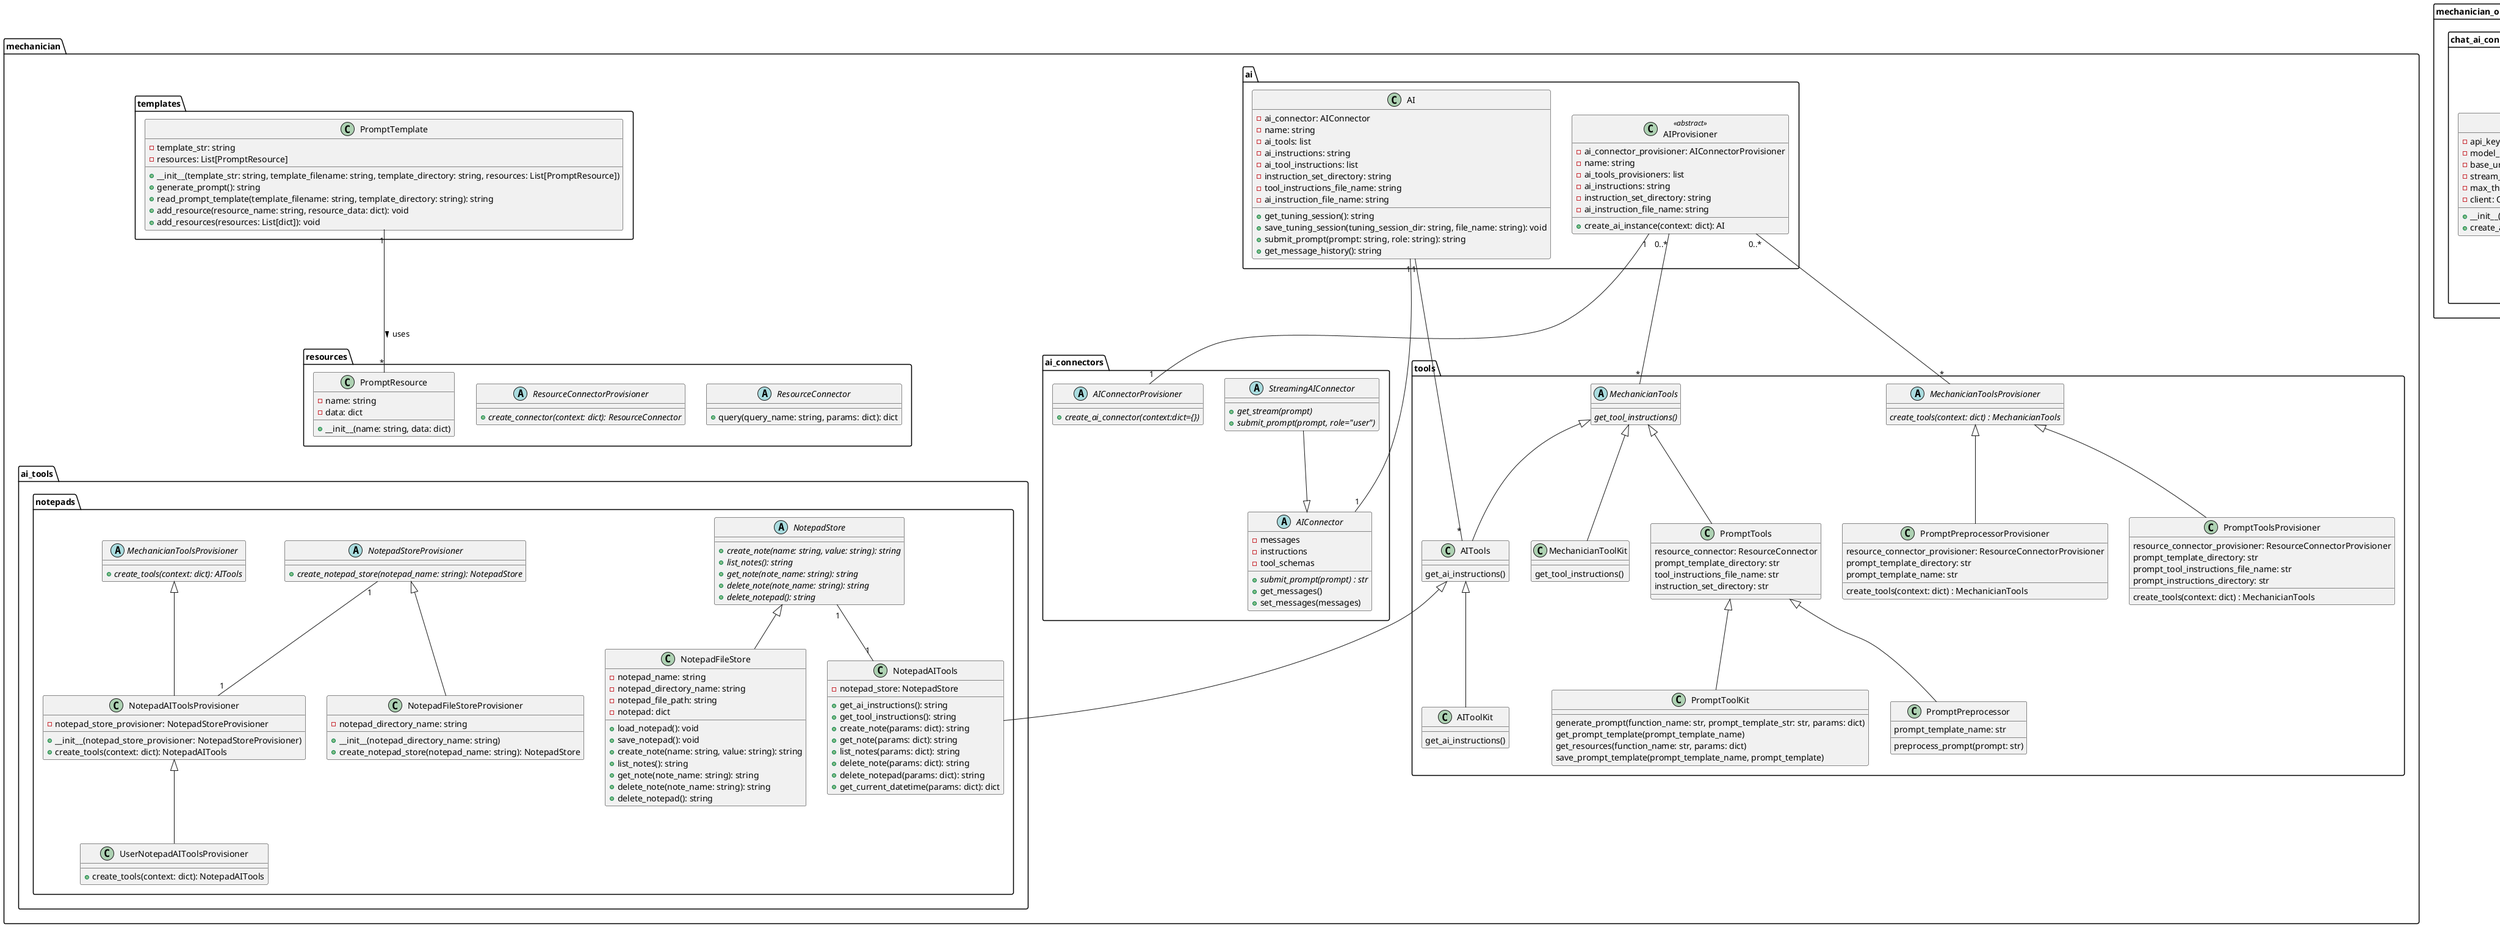 @startuml

package mechanician.ai_connectors {
    abstract class AIConnector {
        -messages
        -instructions
        -tool_schemas
        +{abstract} submit_prompt(prompt) : str
        +get_messages()
        +set_messages(messages)
    }

    abstract class StreamingAIConnector {
        +{abstract} get_stream(prompt)
        +{abstract} submit_prompt(prompt, role="user")
    }

    abstract class AIConnectorProvisioner {
        +{abstract} create_ai_connector(context:dict={})
    }

    StreamingAIConnector --|> AIConnector
}


package mechanician.tools {

    abstract class MechanicianTools {
    {abstract} get_tool_instructions()
    }

    class MechanicianToolKit {
    get_tool_instructions()
    }

    class PromptTools {
    resource_connector: ResourceConnector
    prompt_template_directory: str
    tool_instructions_file_name: str
    instruction_set_directory: str
    }

    class PromptPreprocessor {
    prompt_template_name: str
    preprocess_prompt(prompt: str)
    }

    class PromptToolKit {
    generate_prompt(function_name: str, prompt_template_str: str, params: dict)
    get_prompt_template(prompt_template_name)
    get_resources(function_name: str, params: dict)
    save_prompt_template(prompt_template_name, prompt_template)
    }

    class AITools {
    get_ai_instructions()
    }

    class AIToolKit {
    get_ai_instructions()
    }

    abstract class MechanicianToolsProvisioner {
    {abstract} create_tools(context: dict) : MechanicianTools
    }

    class PromptToolsProvisioner {
    resource_connector_provisioner: ResourceConnectorProvisioner
    prompt_template_directory: str
    prompt_tool_instructions_file_name: str
    prompt_instructions_directory: str
    create_tools(context: dict) : MechanicianTools
    }

    class PromptPreprocessorProvisioner {
    resource_connector_provisioner: ResourceConnectorProvisioner
    prompt_template_directory: str
    prompt_template_name: str
    create_tools(context: dict) : MechanicianTools
    }

    MechanicianTools <|-- MechanicianToolKit
    MechanicianTools <|-- PromptTools
    PromptTools <|-- PromptPreprocessor
    PromptTools <|-- PromptToolKit
    MechanicianTools <|-- AITools
    AITools <|-- AIToolKit
    MechanicianToolsProvisioner <|-- PromptToolsProvisioner
    MechanicianToolsProvisioner <|-- PromptPreprocessorProvisioner

}

package mechanician.ai {

    class AI {
        - ai_connector: AIConnector
        - name: string
        - ai_tools: list
        - ai_instructions: string
        - ai_tool_instructions: list
        - instruction_set_directory: string
        - tool_instructions_file_name: string
        - ai_instruction_file_name: string
        + get_tuning_session(): string
        + save_tuning_session(tuning_session_dir: string, file_name: string): void
        + submit_prompt(prompt: string, role: string): string
        + get_message_history(): string
    }

    class AIProvisioner <<abstract>> {
        - ai_connector_provisioner: AIConnectorProvisioner
        - name: string
        - ai_tools_provisioners: list
        - ai_instructions: string
        - instruction_set_directory: string
        - ai_instruction_file_name: string
        + create_ai_instance(context: dict): AI
    }

    AI "1" -- "1" AIConnector
    AIProvisioner "1" -- "1" AIConnectorProvisioner
    AI "1" -- "*" AITools
    AIProvisioner "0..*" -- "*" MechanicianToolsProvisioner
    AIProvisioner "0..*" -- "*" MechanicianTools


}


package mechanician.resources {

    ' Abstract Class Declaration
    abstract class ResourceConnector {
        + query(query_name: string, params: dict): dict
    }

    ' Abstract Class Declaration
    abstract class ResourceConnectorProvisioner {
        {abstract} + create_connector(context: dict): ResourceConnector
    }

    ' Class Declaration
    class PromptResource {
        - name: string
        - data: dict
        + __init__(name: string, data: dict)
    }


}


package mechanician.templates {

    class PromptTemplate {
        - template_str: string
        - resources: List[PromptResource]
        + __init__(template_str: string, template_filename: string, template_directory: string, resources: List[PromptResource])
        + generate_prompt(): string
        + read_prompt_template(template_filename: string, template_directory: string): string
        + add_resource(resource_name: string, resource_data: dict): void
        + add_resources(resources: List[dict]): void
    }

    PromptTemplate "1" -- "*" PromptResource : uses >


}


package mechanician.ai_tools.notepads {

    ' Abstract Classes
    abstract class NotepadStore {
        {abstract} + create_note(name: string, value: string): string
        {abstract} + list_notes(): string
        {abstract} + get_note(note_name: string): string
        {abstract} + delete_note(note_name: string): string
        {abstract} + delete_notepad(): string
    }

    abstract class NotepadStoreProvisioner {
        {abstract} + create_notepad_store(notepad_name: string): NotepadStore
    }

    abstract class MechanicianToolsProvisioner {
        {abstract} + create_tools(context: dict): AITools
    }

    ' Concrete Classes
    class NotepadFileStore {
        - notepad_name: string
        - notepad_directory_name: string
        - notepad_file_path: string
        - notepad: dict
        + load_notepad(): void
        + save_notepad(): void
        + create_note(name: string, value: string): string
        + list_notes(): string
        + get_note(note_name: string): string
        + delete_note(note_name: string): string
        + delete_notepad(): string
    }

    class NotepadAITools {
        - notepad_store: NotepadStore
        + get_ai_instructions(): string
        + get_tool_instructions(): string
        + create_note(params: dict): string
        + get_note(params: dict): string
        + list_notes(params: dict): string
        + delete_note(params: dict): string
        + delete_notepad(params: dict): string
        + get_current_datetime(params: dict): dict
    }

    class NotepadAIToolsProvisioner {
        - notepad_store_provisioner: NotepadStoreProvisioner
        + __init__(notepad_store_provisioner: NotepadStoreProvisioner)
        + create_tools(context: dict): NotepadAITools
    }

    class UserNotepadAIToolsProvisioner {
        + create_tools(context: dict): NotepadAITools
    }

    class NotepadFileStoreProvisioner {
        - notepad_directory_name: string
        + __init__(notepad_directory_name: string)
        + create_notepad_store(notepad_name: string): NotepadStore
    }

    NotepadStore <|-- NotepadFileStore
    NotepadStoreProvisioner <|-- NotepadFileStoreProvisioner
    MechanicianToolsProvisioner <|-- NotepadAIToolsProvisioner
    NotepadAIToolsProvisioner <|-- UserNotepadAIToolsProvisioner
    NotepadStore "1" -- "1" NotepadAITools
    NotepadStoreProvisioner "1" -- "1" NotepadAIToolsProvisioner
    AITools <|-- NotepadAITools


}

package mechanician_openai.chat_ai_connector {

    class OpenAIChatConnector {
        - DEFAULT_MODEL_NAME: String = "gpt-4-1106-preview"
        - DEFAULT_ENDPOINT: String = "https://api.openai.com"
        - base_url: String
        - api_key: String
        - model_name: String
        - STREAMING: Boolean = true
        - MAX_THREAD_WORKERS: Integer
        - stream_printer: SimpleStreamPrinter
        - client: OpenAI
        - ai_tool_instructions: JSON
        - ai_instructions: JSON
        - tools: AITools
        - messages: List

        + __init__(model_name: String, api_key: String, base_url: String, stream_printer: SimpleStreamPrinter, max_thread_workers: Integer, client: OpenAI)
        + submit_prompt(prompt: String, role: String): void
        + get_stream(): Stream
        + get_message_history(): List
        + clean_up(): void
    }

    class OpenAIChatConnectorProvisioner {
        - api_key: String
        - model_name: String
        - base_url: String
        - stream_printer: SimpleStreamPrinter
        - max_thread_workers: Integer
        - client: OpenAI

        + __init__(model_name: String, api_key: String, base_url: String, stream_printer: SimpleStreamPrinter, max_thread_workers: Integer, client: OpenAI)
        + create_ai_connector(context: dict): OpenAIChatConnector
    }


}

@enduml